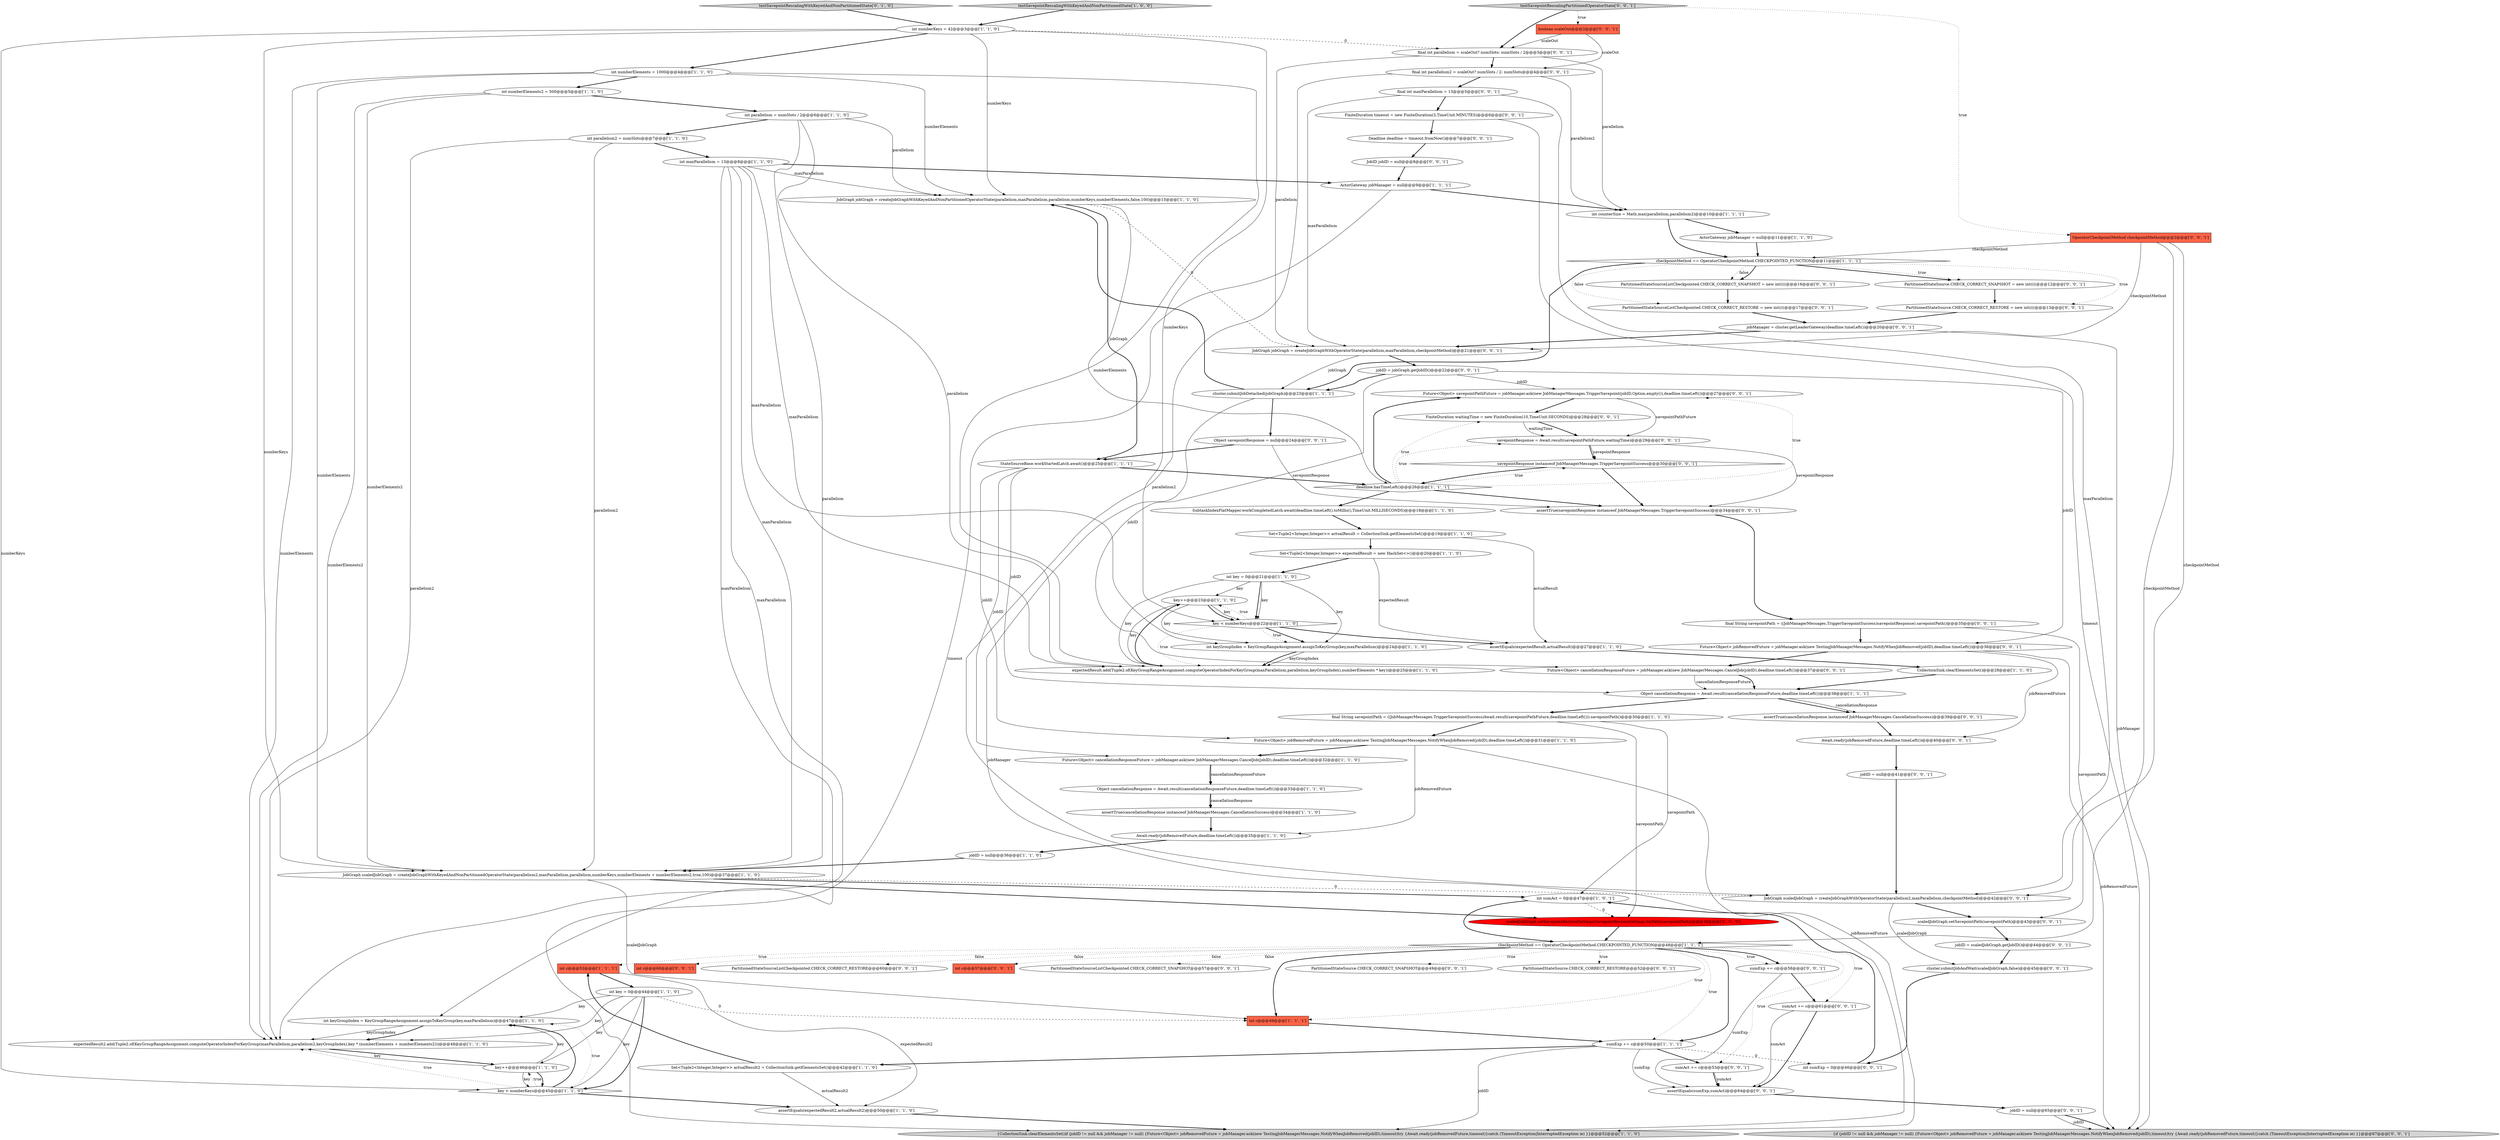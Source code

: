 digraph {
15 [style = filled, label = "int parallelism = numSlots / 2@@@6@@@['1', '1', '0']", fillcolor = white, shape = ellipse image = "AAA0AAABBB1BBB"];
16 [style = filled, label = "final String savepointPath = ((JobManagerMessages.TriggerSavepointSuccess)Await.result(savepointPathFuture,deadline.timeLeft())).savepointPath()@@@30@@@['1', '1', '0']", fillcolor = white, shape = ellipse image = "AAA0AAABBB1BBB"];
74 [style = filled, label = "sumAct += c@@@53@@@['0', '0', '1']", fillcolor = white, shape = ellipse image = "AAA0AAABBB3BBB"];
68 [style = filled, label = "int c@@@60@@@['0', '0', '1']", fillcolor = tomato, shape = box image = "AAA0AAABBB3BBB"];
81 [style = filled, label = "assertTrue(savepointResponse instanceof JobManagerMessages.TriggerSavepointSuccess)@@@34@@@['0', '0', '1']", fillcolor = white, shape = ellipse image = "AAA0AAABBB3BBB"];
92 [style = filled, label = "FiniteDuration waitingTime = new FiniteDuration(10,TimeUnit.SECONDS)@@@28@@@['0', '0', '1']", fillcolor = white, shape = ellipse image = "AAA0AAABBB3BBB"];
25 [style = filled, label = "JobGraph jobGraph = createJobGraphWithKeyedAndNonPartitionedOperatorState(parallelism,maxParallelism,parallelism,numberKeys,numberElements,false,100)@@@15@@@['1', '1', '0']", fillcolor = white, shape = ellipse image = "AAA0AAABBB1BBB"];
44 [style = filled, label = "ActorGateway jobManager = null@@@9@@@['1', '1', '1']", fillcolor = white, shape = ellipse image = "AAA0AAABBB1BBB"];
66 [style = filled, label = "jobID = null@@@65@@@['0', '0', '1']", fillcolor = white, shape = ellipse image = "AAA0AAABBB3BBB"];
39 [style = filled, label = "int key = 0@@@44@@@['1', '1', '0']", fillcolor = white, shape = ellipse image = "AAA0AAABBB1BBB"];
80 [style = filled, label = "JobGraph scaledJobGraph = createJobGraphWithOperatorState(parallelism2,maxParallelism,checkpointMethod)@@@42@@@['0', '0', '1']", fillcolor = white, shape = ellipse image = "AAA0AAABBB3BBB"];
69 [style = filled, label = "PartitionedStateSourceListCheckpointed.CHECK_CORRECT_RESTORE@@@60@@@['0', '0', '1']", fillcolor = white, shape = ellipse image = "AAA0AAABBB3BBB"];
26 [style = filled, label = "int numberElements = 1000@@@4@@@['1', '1', '0']", fillcolor = white, shape = ellipse image = "AAA0AAABBB1BBB"];
37 [style = filled, label = "int sumAct = 0@@@47@@@['1', '0', '1']", fillcolor = white, shape = ellipse image = "AAA0AAABBB1BBB"];
48 [style = filled, label = "scaledJobGraph.setSavepointRestoreSettings(SavepointRestoreSettings.forPath(savepointPath))@@@38@@@['0', '1', '0']", fillcolor = red, shape = ellipse image = "AAA1AAABBB2BBB"];
88 [style = filled, label = "JobGraph jobGraph = createJobGraphWithOperatorState(parallelism,maxParallelism,checkpointMethod)@@@21@@@['0', '0', '1']", fillcolor = white, shape = ellipse image = "AAA0AAABBB3BBB"];
46 [style = filled, label = "jobID = null@@@36@@@['1', '1', '0']", fillcolor = white, shape = ellipse image = "AAA0AAABBB1BBB"];
93 [style = filled, label = "savepointResponse instanceof JobManagerMessages.TriggerSavepointSuccess@@@30@@@['0', '0', '1']", fillcolor = white, shape = diamond image = "AAA0AAABBB3BBB"];
28 [style = filled, label = "JobGraph scaledJobGraph = createJobGraphWithKeyedAndNonPartitionedOperatorState(parallelism2,maxParallelism,parallelism,numberKeys,numberElements + numberElements2,true,100)@@@37@@@['1', '1', '0']", fillcolor = white, shape = ellipse image = "AAA0AAABBB1BBB"];
9 [style = filled, label = "CollectionSink.clearElementsSet()@@@28@@@['1', '1', '0']", fillcolor = white, shape = ellipse image = "AAA0AAABBB1BBB"];
31 [style = filled, label = "testSavepointRescalingWithKeyedAndNonPartitionedState['1', '0', '0']", fillcolor = lightgray, shape = diamond image = "AAA0AAABBB1BBB"];
75 [style = filled, label = "assertEquals(sumExp,sumAct)@@@64@@@['0', '0', '1']", fillcolor = white, shape = ellipse image = "AAA0AAABBB3BBB"];
4 [style = filled, label = "int c@@@52@@@['1', '1', '1']", fillcolor = tomato, shape = box image = "AAA0AAABBB1BBB"];
21 [style = filled, label = "ActorGateway jobManager = null@@@11@@@['1', '1', '0']", fillcolor = white, shape = ellipse image = "AAA0AAABBB1BBB"];
32 [style = filled, label = "checkpointMethod == OperatorCheckpointMethod.CHECKPOINTED_FUNCTION@@@11@@@['1', '1', '1']", fillcolor = white, shape = diamond image = "AAA0AAABBB1BBB"];
47 [style = filled, label = "testSavepointRescalingWithKeyedAndNonPartitionedState['0', '1', '0']", fillcolor = lightgray, shape = diamond image = "AAA0AAABBB2BBB"];
24 [style = filled, label = "key++@@@23@@@['1', '1', '0']", fillcolor = white, shape = ellipse image = "AAA0AAABBB1BBB"];
36 [style = filled, label = "Object cancellationResponse = Await.result(cancellationResponseFuture,deadline.timeLeft())@@@38@@@['1', '1', '1']", fillcolor = white, shape = ellipse image = "AAA0AAABBB1BBB"];
52 [style = filled, label = "jobID = null@@@41@@@['0', '0', '1']", fillcolor = white, shape = ellipse image = "AAA0AAABBB3BBB"];
40 [style = filled, label = "Set<Tuple2<Integer,Integer>> actualResult = CollectionSink.getElementsSet()@@@19@@@['1', '1', '0']", fillcolor = white, shape = ellipse image = "AAA0AAABBB1BBB"];
51 [style = filled, label = "final String savepointPath = ((JobManagerMessages.TriggerSavepointSuccess)savepointResponse).savepointPath()@@@35@@@['0', '0', '1']", fillcolor = white, shape = ellipse image = "AAA0AAABBB3BBB"];
54 [style = filled, label = "Future<Object> jobRemovedFuture = jobManager.ask(new TestingJobManagerMessages.NotifyWhenJobRemoved(jobID),deadline.timeLeft())@@@36@@@['0', '0', '1']", fillcolor = white, shape = ellipse image = "AAA0AAABBB3BBB"];
82 [style = filled, label = "Deadline deadline = timeout.fromNow()@@@7@@@['0', '0', '1']", fillcolor = white, shape = ellipse image = "AAA0AAABBB3BBB"];
42 [style = filled, label = "int keyGroupIndex = KeyGroupRangeAssignment.assignToKeyGroup(key,maxParallelism)@@@47@@@['1', '1', '0']", fillcolor = white, shape = ellipse image = "AAA0AAABBB1BBB"];
27 [style = filled, label = "expectedResult2.add(Tuple2.of(KeyGroupRangeAssignment.computeOperatorIndexForKeyGroup(maxParallelism,parallelism2,keyGroupIndex),key * (numberElements + numberElements2)))@@@48@@@['1', '1', '0']", fillcolor = white, shape = ellipse image = "AAA0AAABBB1BBB"];
43 [style = filled, label = "assertTrue(cancellationResponse instanceof JobManagerMessages.CancellationSuccess)@@@34@@@['1', '1', '0']", fillcolor = white, shape = ellipse image = "AAA0AAABBB1BBB"];
91 [style = filled, label = "cluster.submitJobAndWait(scaledJobGraph,false)@@@45@@@['0', '0', '1']", fillcolor = white, shape = ellipse image = "AAA0AAABBB3BBB"];
23 [style = filled, label = "StateSourceBase.workStartedLatch.await()@@@25@@@['1', '1', '1']", fillcolor = white, shape = ellipse image = "AAA0AAABBB1BBB"];
49 [style = filled, label = "FiniteDuration timeout = new FiniteDuration(3,TimeUnit.MINUTES)@@@6@@@['0', '0', '1']", fillcolor = white, shape = ellipse image = "AAA0AAABBB3BBB"];
59 [style = filled, label = "PartitionedStateSource.CHECK_CORRECT_RESTORE = new int((((@@@13@@@['0', '0', '1']", fillcolor = white, shape = ellipse image = "AAA0AAABBB3BBB"];
64 [style = filled, label = "final int parallelism2 = scaleOut? numSlots / 2: numSlots@@@4@@@['0', '0', '1']", fillcolor = white, shape = ellipse image = "AAA0AAABBB3BBB"];
83 [style = filled, label = "final int maxParallelism = 13@@@5@@@['0', '0', '1']", fillcolor = white, shape = ellipse image = "AAA0AAABBB3BBB"];
86 [style = filled, label = "final int parallelism = scaleOut? numSlots: numSlots / 2@@@3@@@['0', '0', '1']", fillcolor = white, shape = ellipse image = "AAA0AAABBB3BBB"];
77 [style = filled, label = "savepointResponse = Await.result(savepointPathFuture,waitingTime)@@@29@@@['0', '0', '1']", fillcolor = white, shape = ellipse image = "AAA0AAABBB3BBB"];
78 [style = filled, label = "int sumExp = 0@@@46@@@['0', '0', '1']", fillcolor = white, shape = ellipse image = "AAA0AAABBB3BBB"];
30 [style = filled, label = "Set<Tuple2<Integer,Integer>> actualResult2 = CollectionSink.getElementsSet()@@@42@@@['1', '1', '0']", fillcolor = white, shape = ellipse image = "AAA0AAABBB1BBB"];
85 [style = filled, label = "int c@@@57@@@['0', '0', '1']", fillcolor = tomato, shape = box image = "AAA0AAABBB3BBB"];
71 [style = filled, label = "jobID = jobGraph.getJobID()@@@22@@@['0', '0', '1']", fillcolor = white, shape = ellipse image = "AAA0AAABBB3BBB"];
50 [style = filled, label = "jobID = scaledJobGraph.getJobID()@@@44@@@['0', '0', '1']", fillcolor = white, shape = ellipse image = "AAA0AAABBB3BBB"];
56 [style = filled, label = "PartitionedStateSourceListCheckpointed.CHECK_CORRECT_SNAPSHOT@@@57@@@['0', '0', '1']", fillcolor = white, shape = ellipse image = "AAA0AAABBB3BBB"];
62 [style = filled, label = "boolean scaleOut@@@2@@@['0', '0', '1']", fillcolor = tomato, shape = box image = "AAA0AAABBB3BBB"];
35 [style = filled, label = "sumExp += c@@@50@@@['1', '1', '1']", fillcolor = white, shape = ellipse image = "AAA0AAABBB1BBB"];
8 [style = filled, label = "int maxParallelism = 13@@@8@@@['1', '1', '0']", fillcolor = white, shape = ellipse image = "AAA0AAABBB1BBB"];
58 [style = filled, label = "Future<Object> savepointPathFuture = jobManager.ask(new JobManagerMessages.TriggerSavepoint(jobID,Option.empty()),deadline.timeLeft())@@@27@@@['0', '0', '1']", fillcolor = white, shape = ellipse image = "AAA0AAABBB3BBB"];
12 [style = filled, label = "expectedResult.add(Tuple2.of(KeyGroupRangeAssignment.computeOperatorIndexForKeyGroup(maxParallelism,parallelism,keyGroupIndex),numberElements * key))@@@25@@@['1', '1', '0']", fillcolor = white, shape = ellipse image = "AAA0AAABBB1BBB"];
10 [style = filled, label = "int c@@@49@@@['1', '1', '1']", fillcolor = tomato, shape = box image = "AAA0AAABBB1BBB"];
2 [style = filled, label = "assertEquals(expectedResult,actualResult)@@@27@@@['1', '1', '0']", fillcolor = white, shape = ellipse image = "AAA0AAABBB1BBB"];
89 [style = filled, label = "PartitionedStateSourceListCheckpointed.CHECK_CORRECT_SNAPSHOT = new int((((@@@16@@@['0', '0', '1']", fillcolor = white, shape = ellipse image = "AAA0AAABBB3BBB"];
3 [style = filled, label = "Object cancellationResponse = Await.result(cancellationResponseFuture,deadline.timeLeft())@@@33@@@['1', '1', '0']", fillcolor = white, shape = ellipse image = "AAA0AAABBB1BBB"];
87 [style = filled, label = "testSavepointRescalingPartitionedOperatorState['0', '0', '1']", fillcolor = lightgray, shape = diamond image = "AAA0AAABBB3BBB"];
76 [style = filled, label = "jobManager = cluster.getLeaderGateway(deadline.timeLeft())@@@20@@@['0', '0', '1']", fillcolor = white, shape = ellipse image = "AAA0AAABBB3BBB"];
1 [style = filled, label = "Future<Object> cancellationResponseFuture = jobManager.ask(new JobManagerMessages.CancelJob(jobID),deadline.timeLeft())@@@32@@@['1', '1', '0']", fillcolor = white, shape = ellipse image = "AAA0AAABBB1BBB"];
57 [style = filled, label = "Object savepointResponse = null@@@24@@@['0', '0', '1']", fillcolor = white, shape = ellipse image = "AAA0AAABBB3BBB"];
55 [style = filled, label = "PartitionedStateSource.CHECK_CORRECT_SNAPSHOT@@@49@@@['0', '0', '1']", fillcolor = white, shape = ellipse image = "AAA0AAABBB3BBB"];
38 [style = filled, label = "SubtaskIndexFlatMapper.workCompletedLatch.await(deadline.timeLeft().toMillis(),TimeUnit.MILLISECONDS)@@@18@@@['1', '1', '0']", fillcolor = white, shape = ellipse image = "AAA0AAABBB1BBB"];
73 [style = filled, label = "PartitionedStateSourceListCheckpointed.CHECK_CORRECT_RESTORE = new int((((@@@17@@@['0', '0', '1']", fillcolor = white, shape = ellipse image = "AAA0AAABBB3BBB"];
19 [style = filled, label = "key++@@@46@@@['1', '1', '0']", fillcolor = white, shape = ellipse image = "AAA0AAABBB1BBB"];
22 [style = filled, label = "key < numberKeys@@@45@@@['1', '1', '0']", fillcolor = white, shape = diamond image = "AAA0AAABBB1BBB"];
13 [style = filled, label = "int key = 0@@@21@@@['1', '1', '0']", fillcolor = white, shape = ellipse image = "AAA0AAABBB1BBB"];
70 [style = filled, label = "PartitionedStateSource.CHECK_CORRECT_SNAPSHOT = new int((((@@@12@@@['0', '0', '1']", fillcolor = white, shape = ellipse image = "AAA0AAABBB3BBB"];
0 [style = filled, label = "checkpointMethod == OperatorCheckpointMethod.CHECKPOINTED_FUNCTION@@@48@@@['1', '1', '1']", fillcolor = white, shape = diamond image = "AAA0AAABBB1BBB"];
29 [style = filled, label = "Await.ready(jobRemovedFuture,deadline.timeLeft())@@@35@@@['1', '1', '0']", fillcolor = white, shape = ellipse image = "AAA0AAABBB1BBB"];
41 [style = filled, label = "{CollectionSink.clearElementsSet()if (jobID != null && jobManager != null) {Future<Object> jobRemovedFuture = jobManager.ask(new TestingJobManagerMessages.NotifyWhenJobRemoved(jobID),timeout)try {Await.ready(jobRemovedFuture,timeout)}catch (TimeoutException|InterruptedException ie) }}@@@52@@@['1', '1', '0']", fillcolor = lightgray, shape = ellipse image = "AAA0AAABBB1BBB"];
5 [style = filled, label = "int parallelism2 = numSlots@@@7@@@['1', '1', '0']", fillcolor = white, shape = ellipse image = "AAA0AAABBB1BBB"];
65 [style = filled, label = "JobID jobID = null@@@8@@@['0', '0', '1']", fillcolor = white, shape = ellipse image = "AAA0AAABBB3BBB"];
53 [style = filled, label = "assertTrue(cancellationResponse instanceof JobManagerMessages.CancellationSuccess)@@@39@@@['0', '0', '1']", fillcolor = white, shape = ellipse image = "AAA0AAABBB3BBB"];
6 [style = filled, label = "int counterSize = Math.max(parallelism,parallelism2)@@@10@@@['1', '1', '1']", fillcolor = white, shape = ellipse image = "AAA0AAABBB1BBB"];
72 [style = filled, label = "sumExp += c@@@58@@@['0', '0', '1']", fillcolor = white, shape = ellipse image = "AAA0AAABBB3BBB"];
90 [style = filled, label = "Future<Object> cancellationResponseFuture = jobManager.ask(new JobManagerMessages.CancelJob(jobID),deadline.timeLeft())@@@37@@@['0', '0', '1']", fillcolor = white, shape = ellipse image = "AAA0AAABBB3BBB"];
14 [style = filled, label = "int numberKeys = 42@@@3@@@['1', '1', '0']", fillcolor = white, shape = ellipse image = "AAA0AAABBB1BBB"];
63 [style = filled, label = "PartitionedStateSource.CHECK_CORRECT_RESTORE@@@52@@@['0', '0', '1']", fillcolor = white, shape = ellipse image = "AAA0AAABBB3BBB"];
7 [style = filled, label = "Future<Object> jobRemovedFuture = jobManager.ask(new TestingJobManagerMessages.NotifyWhenJobRemoved(jobID),deadline.timeLeft())@@@31@@@['1', '1', '0']", fillcolor = white, shape = ellipse image = "AAA0AAABBB1BBB"];
67 [style = filled, label = "Await.ready(jobRemovedFuture,deadline.timeLeft())@@@40@@@['0', '0', '1']", fillcolor = white, shape = ellipse image = "AAA0AAABBB3BBB"];
34 [style = filled, label = "cluster.submitJobDetached(jobGraph)@@@23@@@['1', '1', '1']", fillcolor = white, shape = ellipse image = "AAA0AAABBB1BBB"];
45 [style = filled, label = "assertEquals(expectedResult2,actualResult2)@@@50@@@['1', '1', '0']", fillcolor = white, shape = ellipse image = "AAA0AAABBB1BBB"];
84 [style = filled, label = "sumAct += c@@@61@@@['0', '0', '1']", fillcolor = white, shape = ellipse image = "AAA0AAABBB3BBB"];
11 [style = filled, label = "deadline.hasTimeLeft()@@@26@@@['1', '1', '1']", fillcolor = white, shape = diamond image = "AAA0AAABBB1BBB"];
60 [style = filled, label = "scaledJobGraph.setSavepointPath(savepointPath)@@@43@@@['0', '0', '1']", fillcolor = white, shape = ellipse image = "AAA0AAABBB3BBB"];
18 [style = filled, label = "key < numberKeys@@@22@@@['1', '1', '0']", fillcolor = white, shape = diamond image = "AAA0AAABBB1BBB"];
17 [style = filled, label = "Set<Tuple2<Integer,Integer>> expectedResult = new HashSet<>()@@@20@@@['1', '1', '0']", fillcolor = white, shape = ellipse image = "AAA0AAABBB1BBB"];
61 [style = filled, label = "{if (jobID != null && jobManager != null) {Future<Object> jobRemovedFuture = jobManager.ask(new TestingJobManagerMessages.NotifyWhenJobRemoved(jobID),timeout)try {Await.ready(jobRemovedFuture,timeout)}catch (TimeoutException|InterruptedException ie) }}@@@67@@@['0', '0', '1']", fillcolor = lightgray, shape = ellipse image = "AAA0AAABBB3BBB"];
33 [style = filled, label = "int keyGroupIndex = KeyGroupRangeAssignment.assignToKeyGroup(key,maxParallelism)@@@24@@@['1', '1', '0']", fillcolor = white, shape = ellipse image = "AAA0AAABBB1BBB"];
79 [style = filled, label = "OperatorCheckpointMethod checkpointMethod@@@2@@@['0', '0', '1']", fillcolor = tomato, shape = box image = "AAA0AAABBB3BBB"];
20 [style = filled, label = "int numberElements2 = 500@@@5@@@['1', '1', '0']", fillcolor = white, shape = ellipse image = "AAA0AAABBB1BBB"];
87->62 [style = dotted, label="true"];
37->0 [style = bold, label=""];
8->28 [style = solid, label="maxParallelism"];
13->12 [style = solid, label="key"];
74->75 [style = solid, label="sumAct"];
5->27 [style = solid, label="parallelism2"];
72->75 [style = solid, label="sumExp"];
36->53 [style = bold, label=""];
26->12 [style = solid, label="numberElements"];
16->7 [style = bold, label=""];
64->80 [style = solid, label="parallelism2"];
10->35 [style = bold, label=""];
60->50 [style = bold, label=""];
32->34 [style = bold, label=""];
66->61 [style = solid, label="jobID"];
8->44 [style = bold, label=""];
79->80 [style = solid, label="checkpointMethod"];
11->77 [style = dotted, label="true"];
82->65 [style = bold, label=""];
8->42 [style = solid, label="maxParallelism"];
64->6 [style = solid, label="parallelism2"];
5->28 [style = solid, label="parallelism2"];
88->34 [style = solid, label="jobGraph"];
22->42 [style = dotted, label="true"];
86->6 [style = solid, label="parallelism"];
29->46 [style = bold, label=""];
80->60 [style = bold, label=""];
50->91 [style = bold, label=""];
77->81 [style = solid, label="savepointResponse"];
26->25 [style = solid, label="numberElements"];
77->93 [style = bold, label=""];
43->29 [style = bold, label=""];
27->19 [style = bold, label=""];
1->3 [style = solid, label="cancellationResponseFuture"];
32->70 [style = bold, label=""];
73->76 [style = bold, label=""];
11->93 [style = dotted, label="true"];
93->11 [style = bold, label=""];
0->55 [style = dotted, label="true"];
20->15 [style = bold, label=""];
67->52 [style = bold, label=""];
25->88 [style = dashed, label="0"];
89->73 [style = bold, label=""];
14->18 [style = solid, label="numberKeys"];
31->14 [style = bold, label=""];
45->41 [style = bold, label=""];
6->32 [style = bold, label=""];
72->84 [style = bold, label=""];
14->28 [style = solid, label="numberKeys"];
28->37 [style = bold, label=""];
7->1 [style = bold, label=""];
22->19 [style = dotted, label="true"];
76->88 [style = bold, label=""];
0->10 [style = dotted, label="true"];
51->54 [style = bold, label=""];
52->80 [style = bold, label=""];
42->27 [style = solid, label="keyGroupIndex"];
71->90 [style = solid, label="jobID"];
81->51 [style = bold, label=""];
0->85 [style = dotted, label="false"];
2->9 [style = bold, label=""];
49->82 [style = bold, label=""];
24->18 [style = bold, label=""];
14->86 [style = dashed, label="0"];
13->18 [style = solid, label="key"];
83->80 [style = solid, label="maxParallelism"];
39->22 [style = bold, label=""];
0->69 [style = dotted, label="false"];
17->2 [style = solid, label="expectedResult"];
87->79 [style = dotted, label="true"];
57->23 [style = bold, label=""];
19->27 [style = solid, label="key"];
71->34 [style = bold, label=""];
90->36 [style = solid, label="cancellationResponseFuture"];
70->59 [style = bold, label=""];
75->66 [style = bold, label=""];
23->7 [style = solid, label="jobID"];
26->28 [style = solid, label="numberElements"];
0->68 [style = dotted, label="false"];
40->17 [style = bold, label=""];
36->16 [style = bold, label=""];
39->27 [style = solid, label="key"];
66->61 [style = bold, label=""];
39->19 [style = solid, label="key"];
25->11 [style = solid, label="jobGraph"];
4->45 [style = solid, label="expectedResult2"];
30->45 [style = solid, label="actualResult2"];
13->33 [style = solid, label="key"];
76->61 [style = solid, label="jobManager"];
19->22 [style = bold, label=""];
11->58 [style = bold, label=""];
26->20 [style = bold, label=""];
13->18 [style = bold, label=""];
84->75 [style = solid, label="sumAct"];
34->57 [style = bold, label=""];
22->42 [style = bold, label=""];
74->75 [style = bold, label=""];
26->27 [style = solid, label="numberElements"];
80->91 [style = solid, label="scaledJobGraph"];
62->86 [style = solid, label="scaleOut"];
33->12 [style = solid, label="keyGroupIndex"];
22->45 [style = bold, label=""];
46->28 [style = bold, label=""];
86->88 [style = solid, label="parallelism"];
6->21 [style = bold, label=""];
15->28 [style = solid, label="parallelism"];
4->39 [style = bold, label=""];
23->1 [style = solid, label="jobID"];
39->22 [style = solid, label="key"];
35->74 [style = bold, label=""];
18->33 [style = bold, label=""];
15->12 [style = solid, label="parallelism"];
18->24 [style = dotted, label="true"];
1->3 [style = bold, label=""];
0->4 [style = dotted, label="true"];
7->29 [style = solid, label="jobRemovedFuture"];
12->24 [style = bold, label=""];
33->12 [style = bold, label=""];
23->36 [style = solid, label="jobID"];
24->18 [style = solid, label="key"];
35->41 [style = solid, label="jobID"];
77->93 [style = solid, label="savepointResponse"];
7->41 [style = solid, label="jobRemovedFuture"];
54->61 [style = solid, label="jobRemovedFuture"];
44->41 [style = solid, label="timeout"];
35->75 [style = solid, label="sumExp"];
90->36 [style = bold, label=""];
54->90 [style = bold, label=""];
16->37 [style = solid, label="savepointPath"];
39->10 [style = dashed, label="0"];
58->92 [style = bold, label=""];
22->27 [style = dotted, label="true"];
65->44 [style = bold, label=""];
79->88 [style = solid, label="checkpointMethod"];
79->0 [style = solid, label="checkpointMethod"];
83->49 [style = bold, label=""];
42->27 [style = bold, label=""];
71->54 [style = solid, label="jobID"];
0->56 [style = dotted, label="false"];
17->13 [style = bold, label=""];
59->76 [style = bold, label=""];
23->11 [style = bold, label=""];
87->86 [style = bold, label=""];
38->40 [style = bold, label=""];
0->72 [style = bold, label=""];
35->30 [style = bold, label=""];
15->25 [style = solid, label="parallelism"];
11->92 [style = dotted, label="true"];
53->67 [style = bold, label=""];
19->22 [style = solid, label="key"];
86->64 [style = bold, label=""];
28->10 [style = solid, label="scaledJobGraph"];
18->33 [style = dotted, label="true"];
9->36 [style = bold, label=""];
14->25 [style = solid, label="numberKeys"];
24->33 [style = solid, label="key"];
5->8 [style = bold, label=""];
19->42 [style = solid, label="key"];
16->48 [style = solid, label="savepointPath"];
36->53 [style = solid, label="cancellationResponse"];
34->25 [style = bold, label=""];
44->6 [style = bold, label=""];
11->38 [style = bold, label=""];
51->60 [style = solid, label="savepointPath"];
92->77 [style = bold, label=""];
49->61 [style = solid, label="timeout"];
25->23 [style = bold, label=""];
37->48 [style = dashed, label="0"];
39->42 [style = solid, label="key"];
0->72 [style = dotted, label="true"];
62->64 [style = solid, label="scaleOut"];
40->2 [style = solid, label="actualResult"];
71->58 [style = solid, label="jobID"];
78->37 [style = bold, label=""];
84->75 [style = bold, label=""];
0->35 [style = dotted, label="true"];
32->73 [style = dotted, label="false"];
0->84 [style = dotted, label="true"];
8->27 [style = solid, label="maxParallelism"];
24->12 [style = solid, label="key"];
58->77 [style = solid, label="savepointPathFuture"];
18->2 [style = bold, label=""];
93->81 [style = bold, label=""];
35->78 [style = dashed, label="0"];
32->89 [style = dotted, label="false"];
57->81 [style = solid, label="savepointResponse"];
15->5 [style = bold, label=""];
48->0 [style = bold, label=""];
79->32 [style = solid, label="checkpointMethod"];
14->26 [style = bold, label=""];
0->10 [style = bold, label=""];
88->71 [style = bold, label=""];
34->41 [style = solid, label="jobManager"];
18->12 [style = dotted, label="true"];
8->33 [style = solid, label="maxParallelism"];
92->77 [style = solid, label="waitingTime"];
32->70 [style = dotted, label="true"];
30->4 [style = bold, label=""];
32->89 [style = bold, label=""];
21->32 [style = bold, label=""];
54->67 [style = solid, label="jobRemovedFuture"];
14->22 [style = solid, label="numberKeys"];
20->27 [style = solid, label="numberElements2"];
0->35 [style = bold, label=""];
28->48 [style = bold, label=""];
20->28 [style = solid, label="numberElements2"];
28->80 [style = dashed, label="0"];
13->24 [style = solid, label="key"];
3->43 [style = solid, label="cancellationResponse"];
64->83 [style = bold, label=""];
3->43 [style = bold, label=""];
11->58 [style = dotted, label="true"];
32->59 [style = dotted, label="true"];
11->81 [style = bold, label=""];
91->78 [style = bold, label=""];
0->63 [style = dotted, label="true"];
47->14 [style = bold, label=""];
83->88 [style = solid, label="maxParallelism"];
8->25 [style = solid, label="maxParallelism"];
8->12 [style = solid, label="maxParallelism"];
0->74 [style = dotted, label="true"];
}

